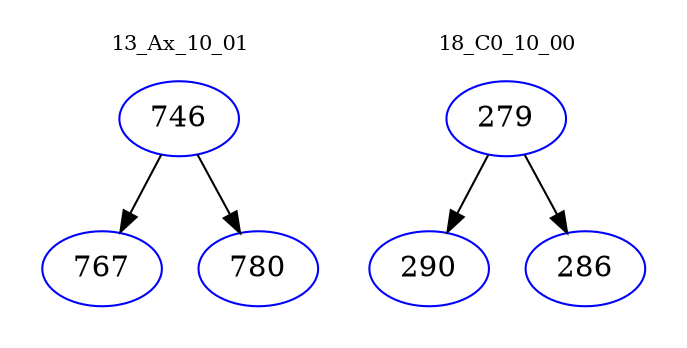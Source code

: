 digraph{
subgraph cluster_0 {
color = white
label = "13_Ax_10_01";
fontsize=10;
T0_746 [label="746", color="blue"]
T0_746 -> T0_767 [color="black"]
T0_767 [label="767", color="blue"]
T0_746 -> T0_780 [color="black"]
T0_780 [label="780", color="blue"]
}
subgraph cluster_1 {
color = white
label = "18_C0_10_00";
fontsize=10;
T1_279 [label="279", color="blue"]
T1_279 -> T1_290 [color="black"]
T1_290 [label="290", color="blue"]
T1_279 -> T1_286 [color="black"]
T1_286 [label="286", color="blue"]
}
}
